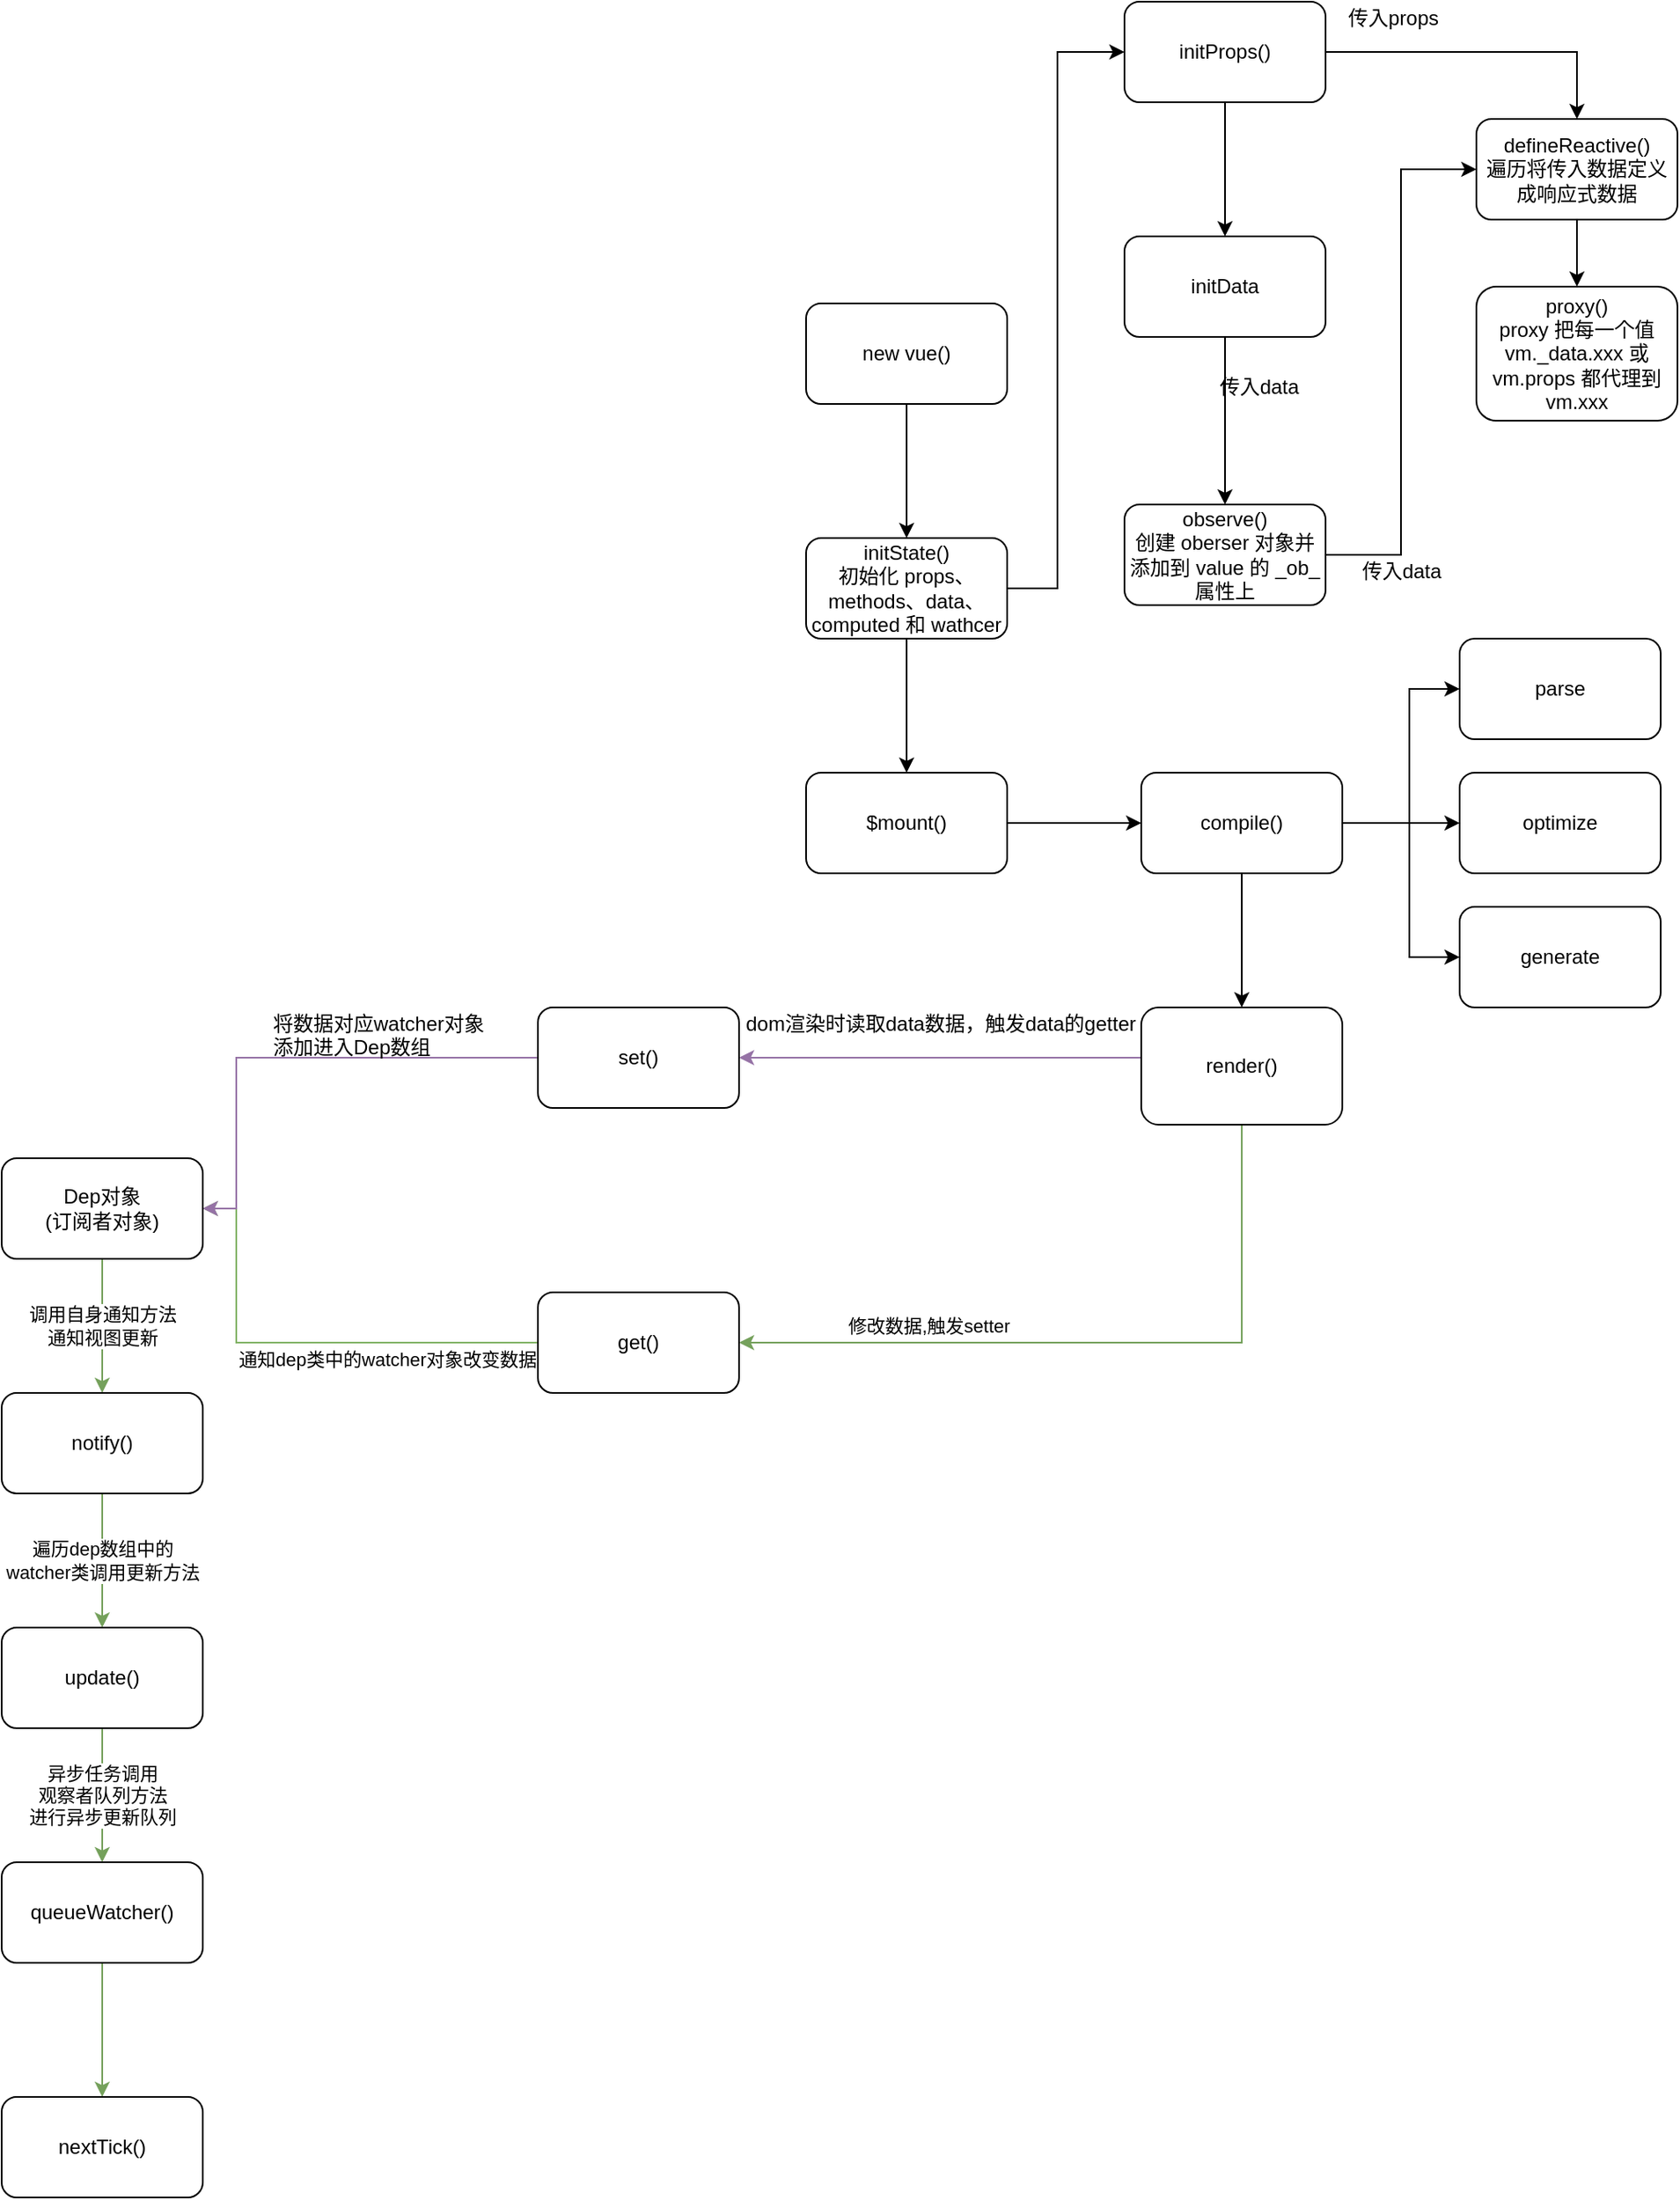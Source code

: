 <mxfile version="14.6.13" type="device"><diagram name="Page-1" id="c4acf3e9-155e-7222-9cf6-157b1a14988f"><mxGraphModel dx="1230" dy="1995" grid="1" gridSize="10" guides="1" tooltips="1" connect="1" arrows="1" fold="1" page="1" pageScale="1" pageWidth="850" pageHeight="1100" background="#ffffff" math="0" shadow="0"><root><mxCell id="0"/><mxCell id="1" parent="0"/><mxCell id="Tv-E5uQjWdfJfNH2I1YM-3" value="" style="edgeStyle=orthogonalEdgeStyle;rounded=0;orthogonalLoop=1;jettySize=auto;html=1;" parent="1" source="W7M98juPG0T4B7ri-3Jb-2" target="Tv-E5uQjWdfJfNH2I1YM-2" edge="1"><mxGeometry relative="1" as="geometry"/></mxCell><mxCell id="W7M98juPG0T4B7ri-3Jb-2" value="new vue()" style="rounded=1;whiteSpace=wrap;html=1;" parent="1" vertex="1"><mxGeometry x="690" y="-130" width="120" height="60" as="geometry"/></mxCell><mxCell id="W7M98juPG0T4B7ri-3Jb-17" value="" style="edgeStyle=orthogonalEdgeStyle;rounded=0;orthogonalLoop=1;jettySize=auto;html=1;" parent="1" source="W7M98juPG0T4B7ri-3Jb-14" target="W7M98juPG0T4B7ri-3Jb-16" edge="1"><mxGeometry relative="1" as="geometry"/></mxCell><mxCell id="W7M98juPG0T4B7ri-3Jb-14" value="$mount()" style="rounded=1;whiteSpace=wrap;html=1;" parent="1" vertex="1"><mxGeometry x="690" y="150" width="120" height="60" as="geometry"/></mxCell><mxCell id="W7M98juPG0T4B7ri-3Jb-19" value="" style="edgeStyle=orthogonalEdgeStyle;rounded=0;orthogonalLoop=1;jettySize=auto;html=1;" parent="1" source="W7M98juPG0T4B7ri-3Jb-16" target="W7M98juPG0T4B7ri-3Jb-18" edge="1"><mxGeometry relative="1" as="geometry"><Array as="points"><mxPoint x="1050" y="180"/><mxPoint x="1050" y="100"/></Array></mxGeometry></mxCell><mxCell id="W7M98juPG0T4B7ri-3Jb-21" value="" style="edgeStyle=orthogonalEdgeStyle;rounded=0;orthogonalLoop=1;jettySize=auto;html=1;" parent="1" source="W7M98juPG0T4B7ri-3Jb-16" target="W7M98juPG0T4B7ri-3Jb-20" edge="1"><mxGeometry relative="1" as="geometry"/></mxCell><mxCell id="W7M98juPG0T4B7ri-3Jb-23" value="" style="edgeStyle=orthogonalEdgeStyle;rounded=0;orthogonalLoop=1;jettySize=auto;html=1;entryX=0;entryY=0.5;entryDx=0;entryDy=0;" parent="1" source="W7M98juPG0T4B7ri-3Jb-16" target="W7M98juPG0T4B7ri-3Jb-22" edge="1"><mxGeometry relative="1" as="geometry"><mxPoint x="1050" y="220" as="targetPoint"/><Array as="points"><mxPoint x="1050" y="180"/><mxPoint x="1050" y="260"/></Array></mxGeometry></mxCell><mxCell id="W7M98juPG0T4B7ri-3Jb-25" value="" style="edgeStyle=orthogonalEdgeStyle;rounded=0;orthogonalLoop=1;jettySize=auto;html=1;" parent="1" source="W7M98juPG0T4B7ri-3Jb-16" target="W7M98juPG0T4B7ri-3Jb-24" edge="1"><mxGeometry relative="1" as="geometry"/></mxCell><mxCell id="W7M98juPG0T4B7ri-3Jb-16" value="compile()" style="rounded=1;whiteSpace=wrap;html=1;" parent="1" vertex="1"><mxGeometry x="890" y="150" width="120" height="60" as="geometry"/></mxCell><mxCell id="W7M98juPG0T4B7ri-3Jb-30" style="edgeStyle=orthogonalEdgeStyle;rounded=0;orthogonalLoop=1;jettySize=auto;html=1;entryX=1;entryY=0.5;entryDx=0;entryDy=0;fillColor=#e1d5e7;strokeColor=#9673a6;" parent="1" source="W7M98juPG0T4B7ri-3Jb-24" target="W7M98juPG0T4B7ri-3Jb-26" edge="1"><mxGeometry relative="1" as="geometry"><Array as="points"><mxPoint x="820" y="320"/><mxPoint x="820" y="320"/></Array></mxGeometry></mxCell><mxCell id="W7M98juPG0T4B7ri-3Jb-31" value="dom渲染时读取data数据，触发data的getter" style="text;html=1;resizable=0;points=[];align=center;verticalAlign=middle;labelBackgroundColor=#ffffff;" parent="W7M98juPG0T4B7ri-3Jb-30" vertex="1" connectable="0"><mxGeometry x="0.067" y="-2" relative="1" as="geometry"><mxPoint x="8" y="-18" as="offset"/></mxGeometry></mxCell><mxCell id="W7M98juPG0T4B7ri-3Jb-32" value="修改数据,触发setter" style="edgeStyle=orthogonalEdgeStyle;rounded=0;orthogonalLoop=1;jettySize=auto;html=1;entryX=1;entryY=0.5;entryDx=0;entryDy=0;fillColor=#d5e8d4;strokeColor=#75A15C;exitX=0.5;exitY=1;exitDx=0;exitDy=0;" parent="1" source="W7M98juPG0T4B7ri-3Jb-24" target="W7M98juPG0T4B7ri-3Jb-28" edge="1"><mxGeometry x="0.476" y="-10" relative="1" as="geometry"><Array as="points"><mxPoint x="950" y="490"/></Array><mxPoint as="offset"/></mxGeometry></mxCell><mxCell id="W7M98juPG0T4B7ri-3Jb-24" value="render()" style="rounded=1;whiteSpace=wrap;html=1;" parent="1" vertex="1"><mxGeometry x="890" y="290" width="120" height="70" as="geometry"/></mxCell><mxCell id="W7M98juPG0T4B7ri-3Jb-22" value="generate" style="rounded=1;whiteSpace=wrap;html=1;" parent="1" vertex="1"><mxGeometry x="1080" y="230" width="120" height="60" as="geometry"/></mxCell><mxCell id="W7M98juPG0T4B7ri-3Jb-20" value="optimize" style="rounded=1;whiteSpace=wrap;html=1;" parent="1" vertex="1"><mxGeometry x="1080" y="150" width="120" height="60" as="geometry"/></mxCell><mxCell id="W7M98juPG0T4B7ri-3Jb-18" value="parse" style="rounded=1;whiteSpace=wrap;html=1;" parent="1" vertex="1"><mxGeometry x="1080" y="70" width="120" height="60" as="geometry"/></mxCell><mxCell id="W7M98juPG0T4B7ri-3Jb-36" value="通知dep类中的watcher对象改变数据" style="edgeStyle=orthogonalEdgeStyle;rounded=0;orthogonalLoop=1;jettySize=auto;html=1;entryX=1;entryY=0.5;entryDx=0;entryDy=0;fillColor=#d5e8d4;strokeColor=#82b366;" parent="1" source="W7M98juPG0T4B7ri-3Jb-28" target="W7M98juPG0T4B7ri-3Jb-33" edge="1"><mxGeometry x="-0.357" y="10" relative="1" as="geometry"><Array as="points"><mxPoint x="350" y="490"/><mxPoint x="350" y="410"/></Array><mxPoint as="offset"/></mxGeometry></mxCell><mxCell id="W7M98juPG0T4B7ri-3Jb-28" value="get()" style="rounded=1;whiteSpace=wrap;html=1;" parent="1" vertex="1"><mxGeometry x="530" y="460" width="120" height="60" as="geometry"/></mxCell><mxCell id="W7M98juPG0T4B7ri-3Jb-34" value="" style="edgeStyle=orthogonalEdgeStyle;rounded=0;orthogonalLoop=1;jettySize=auto;html=1;fillColor=#e1d5e7;strokeColor=#9673a6;" parent="1" source="W7M98juPG0T4B7ri-3Jb-26" target="W7M98juPG0T4B7ri-3Jb-33" edge="1"><mxGeometry relative="1" as="geometry"><Array as="points"><mxPoint x="350" y="320"/><mxPoint x="350" y="410"/></Array></mxGeometry></mxCell><mxCell id="W7M98juPG0T4B7ri-3Jb-26" value="set()" style="rounded=1;whiteSpace=wrap;html=1;" parent="1" vertex="1"><mxGeometry x="530" y="290" width="120" height="60" as="geometry"/></mxCell><mxCell id="W7M98juPG0T4B7ri-3Jb-38" value="调用自身通知方法&lt;br&gt;通知视图更新" style="edgeStyle=orthogonalEdgeStyle;rounded=0;orthogonalLoop=1;jettySize=auto;html=1;strokeColor=#75A15C;" parent="1" source="W7M98juPG0T4B7ri-3Jb-33" target="W7M98juPG0T4B7ri-3Jb-37" edge="1"><mxGeometry relative="1" as="geometry"/></mxCell><mxCell id="W7M98juPG0T4B7ri-3Jb-33" value="Dep对象&lt;br&gt;(订阅者对象)" style="rounded=1;whiteSpace=wrap;html=1;" parent="1" vertex="1"><mxGeometry x="210" y="380" width="120" height="60" as="geometry"/></mxCell><mxCell id="W7M98juPG0T4B7ri-3Jb-40" value="遍历dep数组中的&lt;br&gt;watcher类调用更新方法" style="edgeStyle=orthogonalEdgeStyle;rounded=0;orthogonalLoop=1;jettySize=auto;html=1;strokeColor=#75A15C;" parent="1" source="W7M98juPG0T4B7ri-3Jb-37" target="W7M98juPG0T4B7ri-3Jb-39" edge="1"><mxGeometry relative="1" as="geometry"><mxPoint as="offset"/></mxGeometry></mxCell><mxCell id="W7M98juPG0T4B7ri-3Jb-37" value="notify()" style="rounded=1;whiteSpace=wrap;html=1;" parent="1" vertex="1"><mxGeometry x="210" y="520" width="120" height="60" as="geometry"/></mxCell><mxCell id="W7M98juPG0T4B7ri-3Jb-42" value="异步任务调用&lt;br&gt;观察者队列方法&lt;br&gt;进行异步更新队列" style="edgeStyle=orthogonalEdgeStyle;rounded=0;orthogonalLoop=1;jettySize=auto;html=1;strokeColor=#75A15C;" parent="1" source="W7M98juPG0T4B7ri-3Jb-39" target="W7M98juPG0T4B7ri-3Jb-41" edge="1"><mxGeometry relative="1" as="geometry"/></mxCell><mxCell id="W7M98juPG0T4B7ri-3Jb-39" value="update()" style="rounded=1;whiteSpace=wrap;html=1;" parent="1" vertex="1"><mxGeometry x="210" y="660" width="120" height="60" as="geometry"/></mxCell><mxCell id="W7M98juPG0T4B7ri-3Jb-44" value="" style="edgeStyle=orthogonalEdgeStyle;rounded=0;orthogonalLoop=1;jettySize=auto;html=1;strokeColor=#75A15C;" parent="1" source="W7M98juPG0T4B7ri-3Jb-41" target="W7M98juPG0T4B7ri-3Jb-43" edge="1"><mxGeometry relative="1" as="geometry"/></mxCell><mxCell id="W7M98juPG0T4B7ri-3Jb-41" value="queueWatcher()" style="rounded=1;whiteSpace=wrap;html=1;" parent="1" vertex="1"><mxGeometry x="210" y="800" width="120" height="60" as="geometry"/></mxCell><mxCell id="W7M98juPG0T4B7ri-3Jb-43" value="nextTick()" style="rounded=1;whiteSpace=wrap;html=1;" parent="1" vertex="1"><mxGeometry x="210" y="940" width="120" height="60" as="geometry"/></mxCell><mxCell id="W7M98juPG0T4B7ri-3Jb-35" value="将数据对应watcher对象&lt;br&gt;添加进入Dep数组" style="text;html=1;resizable=0;points=[];autosize=1;align=left;verticalAlign=top;spacingTop=-4;" parent="1" vertex="1"><mxGeometry x="370" y="290" width="140" height="30" as="geometry"/></mxCell><mxCell id="Tv-E5uQjWdfJfNH2I1YM-5" value="" style="edgeStyle=orthogonalEdgeStyle;rounded=0;orthogonalLoop=1;jettySize=auto;html=1;entryX=0;entryY=0.5;entryDx=0;entryDy=0;" parent="1" source="Tv-E5uQjWdfJfNH2I1YM-2" target="Tv-E5uQjWdfJfNH2I1YM-4" edge="1"><mxGeometry relative="1" as="geometry"><Array as="points"><mxPoint x="840" y="40"/><mxPoint x="840" y="-280"/></Array></mxGeometry></mxCell><mxCell id="Tv-E5uQjWdfJfNH2I1YM-19" style="edgeStyle=orthogonalEdgeStyle;rounded=0;orthogonalLoop=1;jettySize=auto;html=1;entryX=0.5;entryY=0;entryDx=0;entryDy=0;" parent="1" source="Tv-E5uQjWdfJfNH2I1YM-2" target="W7M98juPG0T4B7ri-3Jb-14" edge="1"><mxGeometry relative="1" as="geometry"/></mxCell><mxCell id="Tv-E5uQjWdfJfNH2I1YM-2" value="initState()&lt;br&gt;初始化&lt;span&gt;&amp;nbsp;props、methods、data、computed 和 wathcer&lt;br&gt;&lt;/span&gt;" style="whiteSpace=wrap;html=1;rounded=1;" parent="1" vertex="1"><mxGeometry x="690" y="10" width="120" height="60" as="geometry"/></mxCell><mxCell id="Tv-E5uQjWdfJfNH2I1YM-8" value="" style="edgeStyle=orthogonalEdgeStyle;rounded=0;orthogonalLoop=1;jettySize=auto;html=1;" parent="1" source="Tv-E5uQjWdfJfNH2I1YM-4" target="Tv-E5uQjWdfJfNH2I1YM-7" edge="1"><mxGeometry relative="1" as="geometry"/></mxCell><mxCell id="Tv-E5uQjWdfJfNH2I1YM-12" value="" style="edgeStyle=orthogonalEdgeStyle;rounded=0;orthogonalLoop=1;jettySize=auto;html=1;" parent="1" source="Tv-E5uQjWdfJfNH2I1YM-4" target="Tv-E5uQjWdfJfNH2I1YM-11" edge="1"><mxGeometry relative="1" as="geometry"/></mxCell><mxCell id="Tv-E5uQjWdfJfNH2I1YM-4" value="&lt;div&gt;initProps()&lt;br&gt;&lt;/div&gt;" style="whiteSpace=wrap;html=1;rounded=1;" parent="1" vertex="1"><mxGeometry x="880" y="-310" width="120" height="60" as="geometry"/></mxCell><mxCell id="Tv-E5uQjWdfJfNH2I1YM-10" value="" style="edgeStyle=orthogonalEdgeStyle;rounded=0;orthogonalLoop=1;jettySize=auto;html=1;" parent="1" source="Tv-E5uQjWdfJfNH2I1YM-7" target="Tv-E5uQjWdfJfNH2I1YM-9" edge="1"><mxGeometry relative="1" as="geometry"/></mxCell><mxCell id="Tv-E5uQjWdfJfNH2I1YM-7" value="&lt;span&gt;defineReactive()&lt;br&gt;遍历将传入数据定义成响应式数据&lt;br&gt;&lt;/span&gt;" style="whiteSpace=wrap;html=1;rounded=1;" parent="1" vertex="1"><mxGeometry x="1090" y="-240" width="120" height="60" as="geometry"/></mxCell><mxCell id="Tv-E5uQjWdfJfNH2I1YM-9" value="proxy()&lt;br&gt;proxy 把每一个值 vm._data.xxx 或 vm.props 都代理到 vm.xxx" style="whiteSpace=wrap;html=1;rounded=1;" parent="1" vertex="1"><mxGeometry x="1090" y="-140" width="120" height="80" as="geometry"/></mxCell><mxCell id="Tv-E5uQjWdfJfNH2I1YM-15" value="" style="edgeStyle=orthogonalEdgeStyle;rounded=0;orthogonalLoop=1;jettySize=auto;html=1;" parent="1" source="Tv-E5uQjWdfJfNH2I1YM-11" target="Tv-E5uQjWdfJfNH2I1YM-14" edge="1"><mxGeometry relative="1" as="geometry"/></mxCell><mxCell id="Tv-E5uQjWdfJfNH2I1YM-11" value="initData" style="whiteSpace=wrap;html=1;rounded=1;" parent="1" vertex="1"><mxGeometry x="880" y="-170" width="120" height="60" as="geometry"/></mxCell><mxCell id="Tv-E5uQjWdfJfNH2I1YM-13" value="传入props" style="text;html=1;align=center;verticalAlign=middle;resizable=0;points=[];autosize=1;strokeColor=none;" parent="1" vertex="1"><mxGeometry x="1005" y="-310" width="70" height="20" as="geometry"/></mxCell><mxCell id="Tv-E5uQjWdfJfNH2I1YM-18" style="edgeStyle=orthogonalEdgeStyle;rounded=0;orthogonalLoop=1;jettySize=auto;html=1;entryX=0;entryY=0.5;entryDx=0;entryDy=0;" parent="1" source="Tv-E5uQjWdfJfNH2I1YM-14" target="Tv-E5uQjWdfJfNH2I1YM-7" edge="1"><mxGeometry relative="1" as="geometry"/></mxCell><mxCell id="Tv-E5uQjWdfJfNH2I1YM-14" value="observe()&lt;br&gt;创建 oberser 对象并添加到 value 的 _ob_属性上" style="whiteSpace=wrap;html=1;rounded=1;" parent="1" vertex="1"><mxGeometry x="880" y="-10" width="120" height="60" as="geometry"/></mxCell><mxCell id="Tv-E5uQjWdfJfNH2I1YM-16" value="传入data" style="text;html=1;align=center;verticalAlign=middle;resizable=0;points=[];autosize=1;strokeColor=none;" parent="1" vertex="1"><mxGeometry x="930" y="-90" width="60" height="20" as="geometry"/></mxCell><mxCell id="Tv-E5uQjWdfJfNH2I1YM-17" value="传入data" style="text;html=1;align=center;verticalAlign=middle;resizable=0;points=[];autosize=1;strokeColor=none;" parent="1" vertex="1"><mxGeometry x="1015" y="20" width="60" height="20" as="geometry"/></mxCell></root></mxGraphModel></diagram></mxfile>
